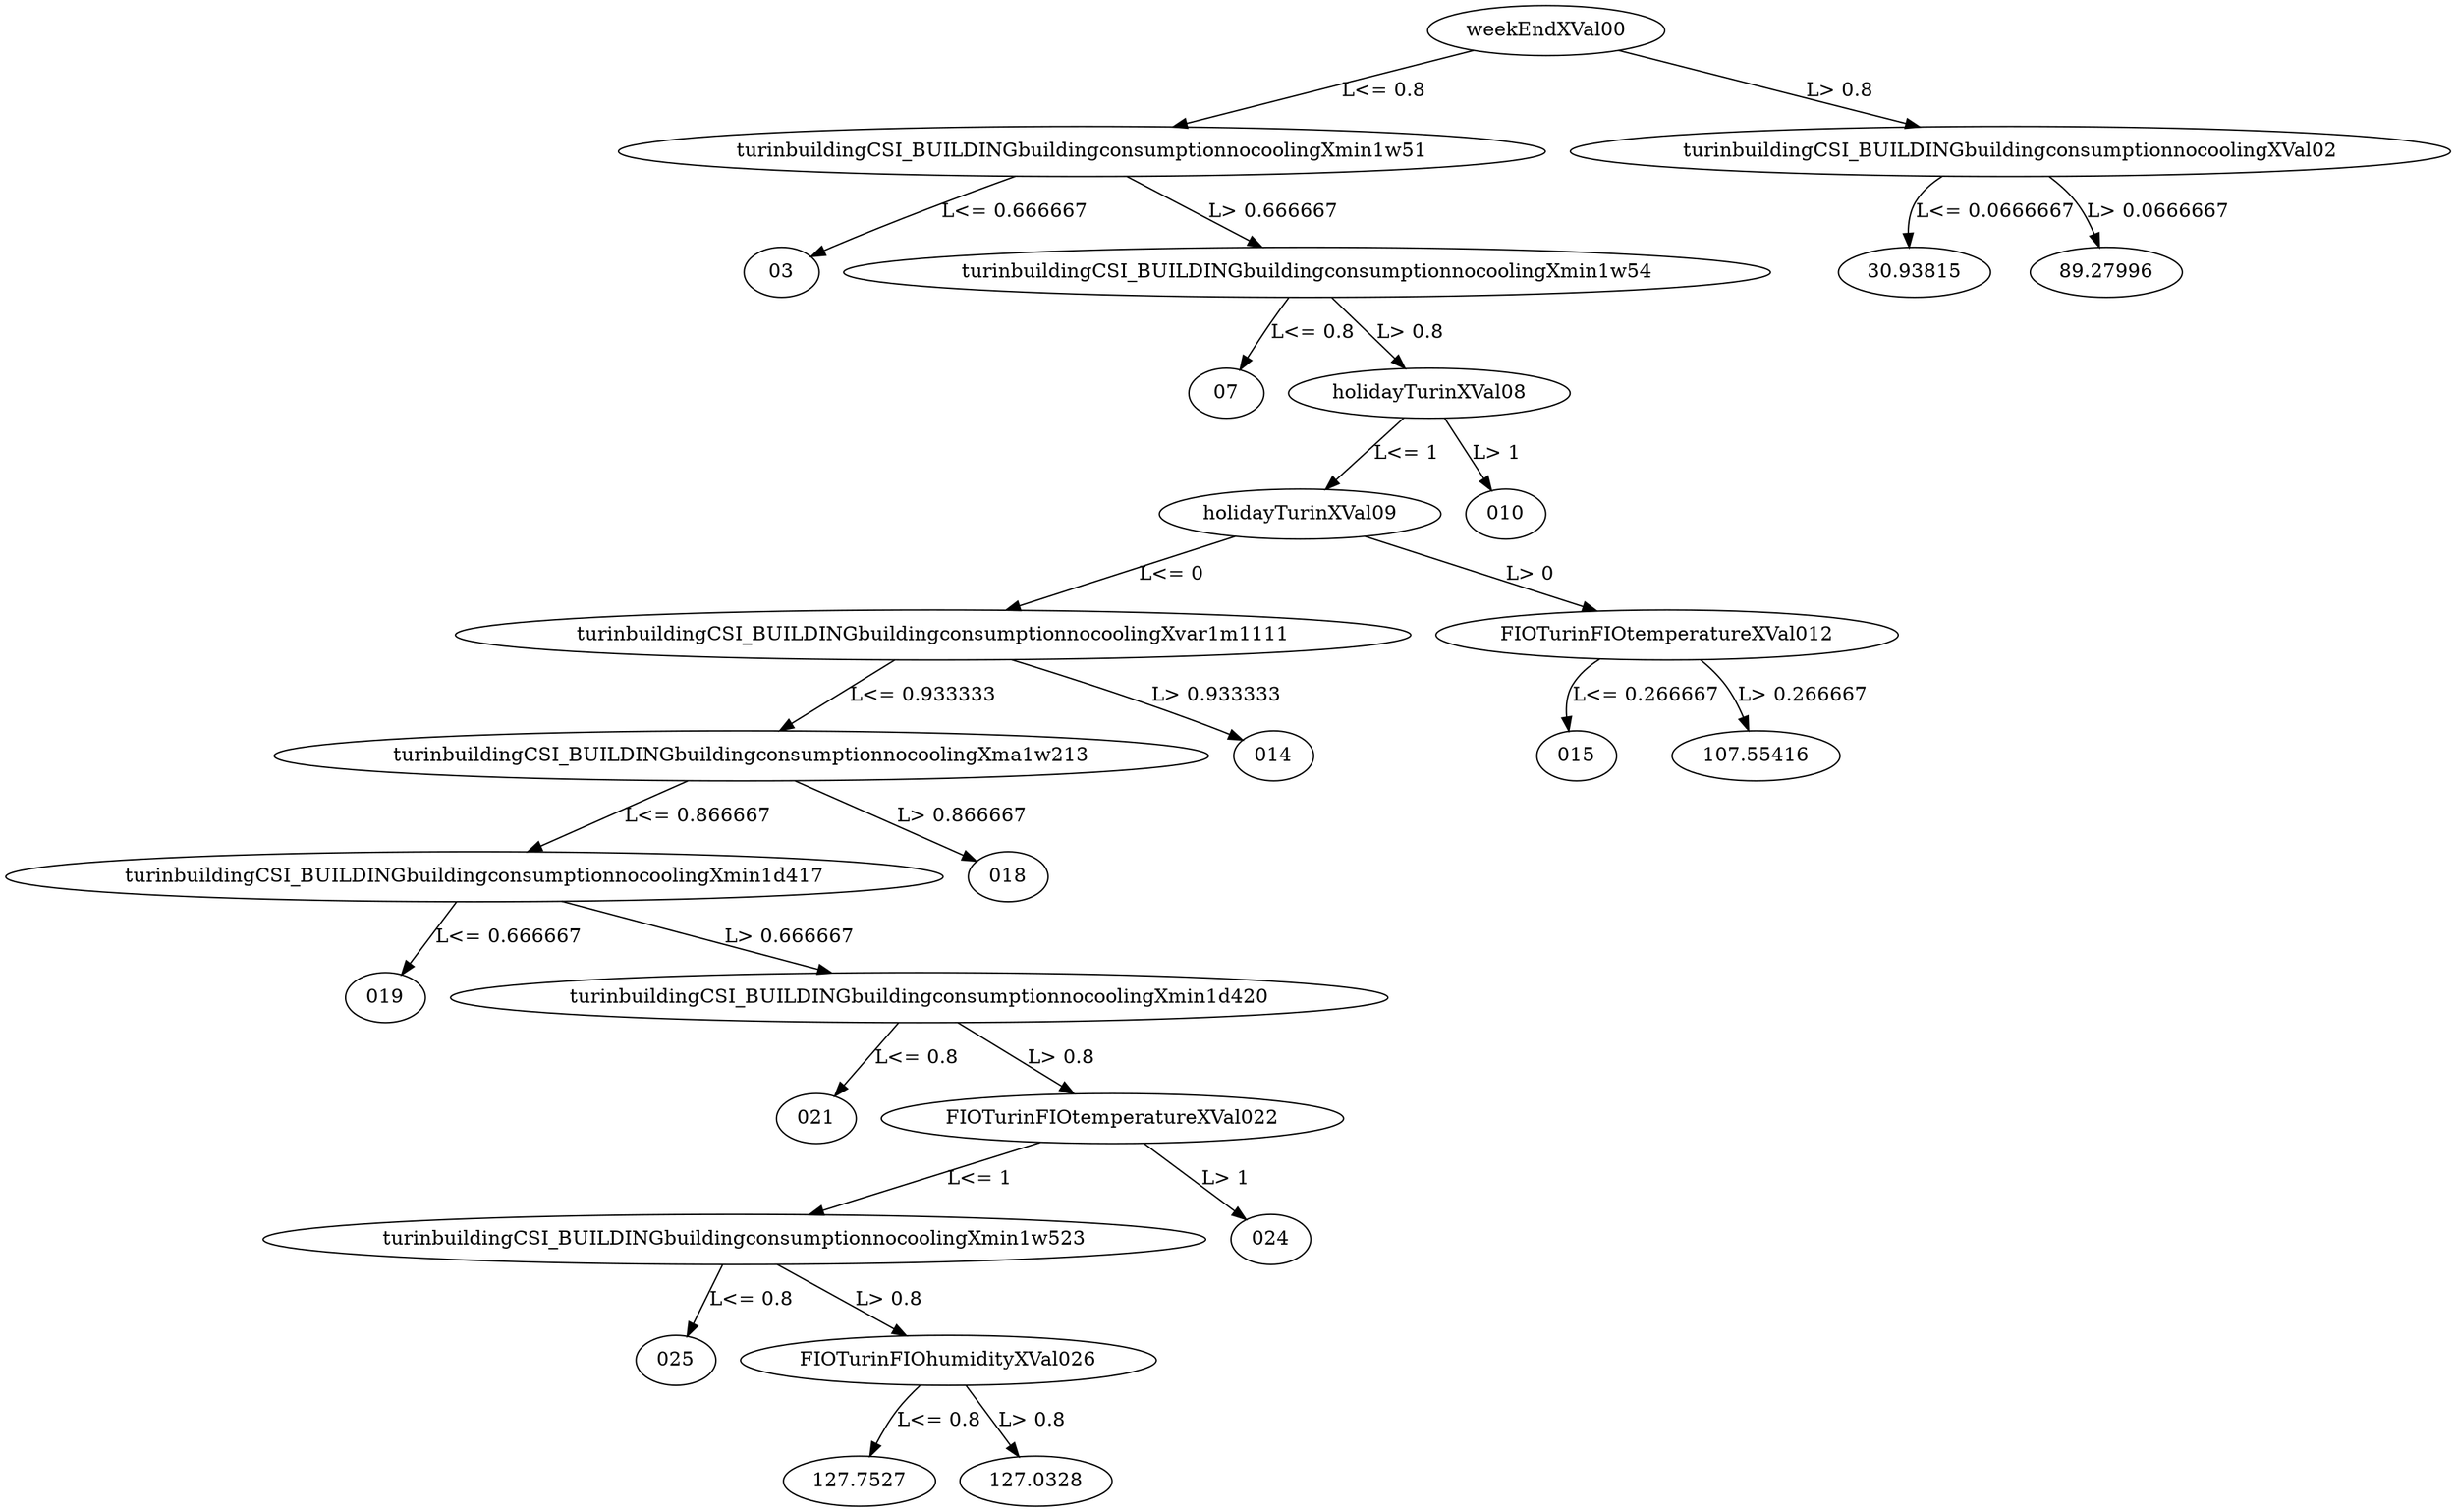 digraph dt_fig {
	weekEndXVal00 -> turinbuildingCSI_BUILDINGbuildingconsumptionnocoolingXmin1w51 [label="L<= 0.8"];
	weekEndXVal00 -> turinbuildingCSI_BUILDINGbuildingconsumptionnocoolingXVal02 [label="L> 0.8"];
	turinbuildingCSI_BUILDINGbuildingconsumptionnocoolingXmin1w51 -> "03" [label="L<= 0.666667"];
	turinbuildingCSI_BUILDINGbuildingconsumptionnocoolingXmin1w51 -> turinbuildingCSI_BUILDINGbuildingconsumptionnocoolingXmin1w54 [label="L> 0.666667"];
	turinbuildingCSI_BUILDINGbuildingconsumptionnocoolingXVal02 -> "30.93815" [label="L<= 0.0666667"];
	turinbuildingCSI_BUILDINGbuildingconsumptionnocoolingXVal02 -> "89.27996" [label="L> 0.0666667"];
	turinbuildingCSI_BUILDINGbuildingconsumptionnocoolingXmin1w54 -> "07" [label="L<= 0.8"];
	turinbuildingCSI_BUILDINGbuildingconsumptionnocoolingXmin1w54 -> holidayTurinXVal08 [label="L> 0.8"];
	holidayTurinXVal08 -> holidayTurinXVal09 [label="L<= 1"];
	holidayTurinXVal08 -> "010" [label="L> 1"];
	holidayTurinXVal09 -> turinbuildingCSI_BUILDINGbuildingconsumptionnocoolingXvar1m1111 [label="L<= 0"];
	holidayTurinXVal09 -> FIOTurinFIOtemperatureXVal012 [label="L> 0"];
	turinbuildingCSI_BUILDINGbuildingconsumptionnocoolingXvar1m1111 -> turinbuildingCSI_BUILDINGbuildingconsumptionnocoolingXma1w213 [label="L<= 0.933333"];
	turinbuildingCSI_BUILDINGbuildingconsumptionnocoolingXvar1m1111 -> "014" [label="L> 0.933333"];
	FIOTurinFIOtemperatureXVal012 -> "015" [label="L<= 0.266667"];
	FIOTurinFIOtemperatureXVal012 -> "107.55416" [label="L> 0.266667"];
	turinbuildingCSI_BUILDINGbuildingconsumptionnocoolingXma1w213 -> turinbuildingCSI_BUILDINGbuildingconsumptionnocoolingXmin1d417 [label="L<= 0.866667"];
	turinbuildingCSI_BUILDINGbuildingconsumptionnocoolingXma1w213 -> "018" [label="L> 0.866667"];
	turinbuildingCSI_BUILDINGbuildingconsumptionnocoolingXmin1d417 -> "019" [label="L<= 0.666667"];
	turinbuildingCSI_BUILDINGbuildingconsumptionnocoolingXmin1d417 -> turinbuildingCSI_BUILDINGbuildingconsumptionnocoolingXmin1d420 [label="L> 0.666667"];
	turinbuildingCSI_BUILDINGbuildingconsumptionnocoolingXmin1d420 -> "021" [label="L<= 0.8"];
	turinbuildingCSI_BUILDINGbuildingconsumptionnocoolingXmin1d420 -> FIOTurinFIOtemperatureXVal022 [label="L> 0.8"];
	FIOTurinFIOtemperatureXVal022 -> turinbuildingCSI_BUILDINGbuildingconsumptionnocoolingXmin1w523 [label="L<= 1"];
	FIOTurinFIOtemperatureXVal022 -> "024" [label="L> 1"];
	turinbuildingCSI_BUILDINGbuildingconsumptionnocoolingXmin1w523 -> "025" [label="L<= 0.8"];
	turinbuildingCSI_BUILDINGbuildingconsumptionnocoolingXmin1w523 -> FIOTurinFIOhumidityXVal026 [label="L> 0.8"];
	FIOTurinFIOhumidityXVal026 -> "127.7527" [label="L<= 0.8"];
	FIOTurinFIOhumidityXVal026 -> "127.0328" [label="L> 0.8"];
}
